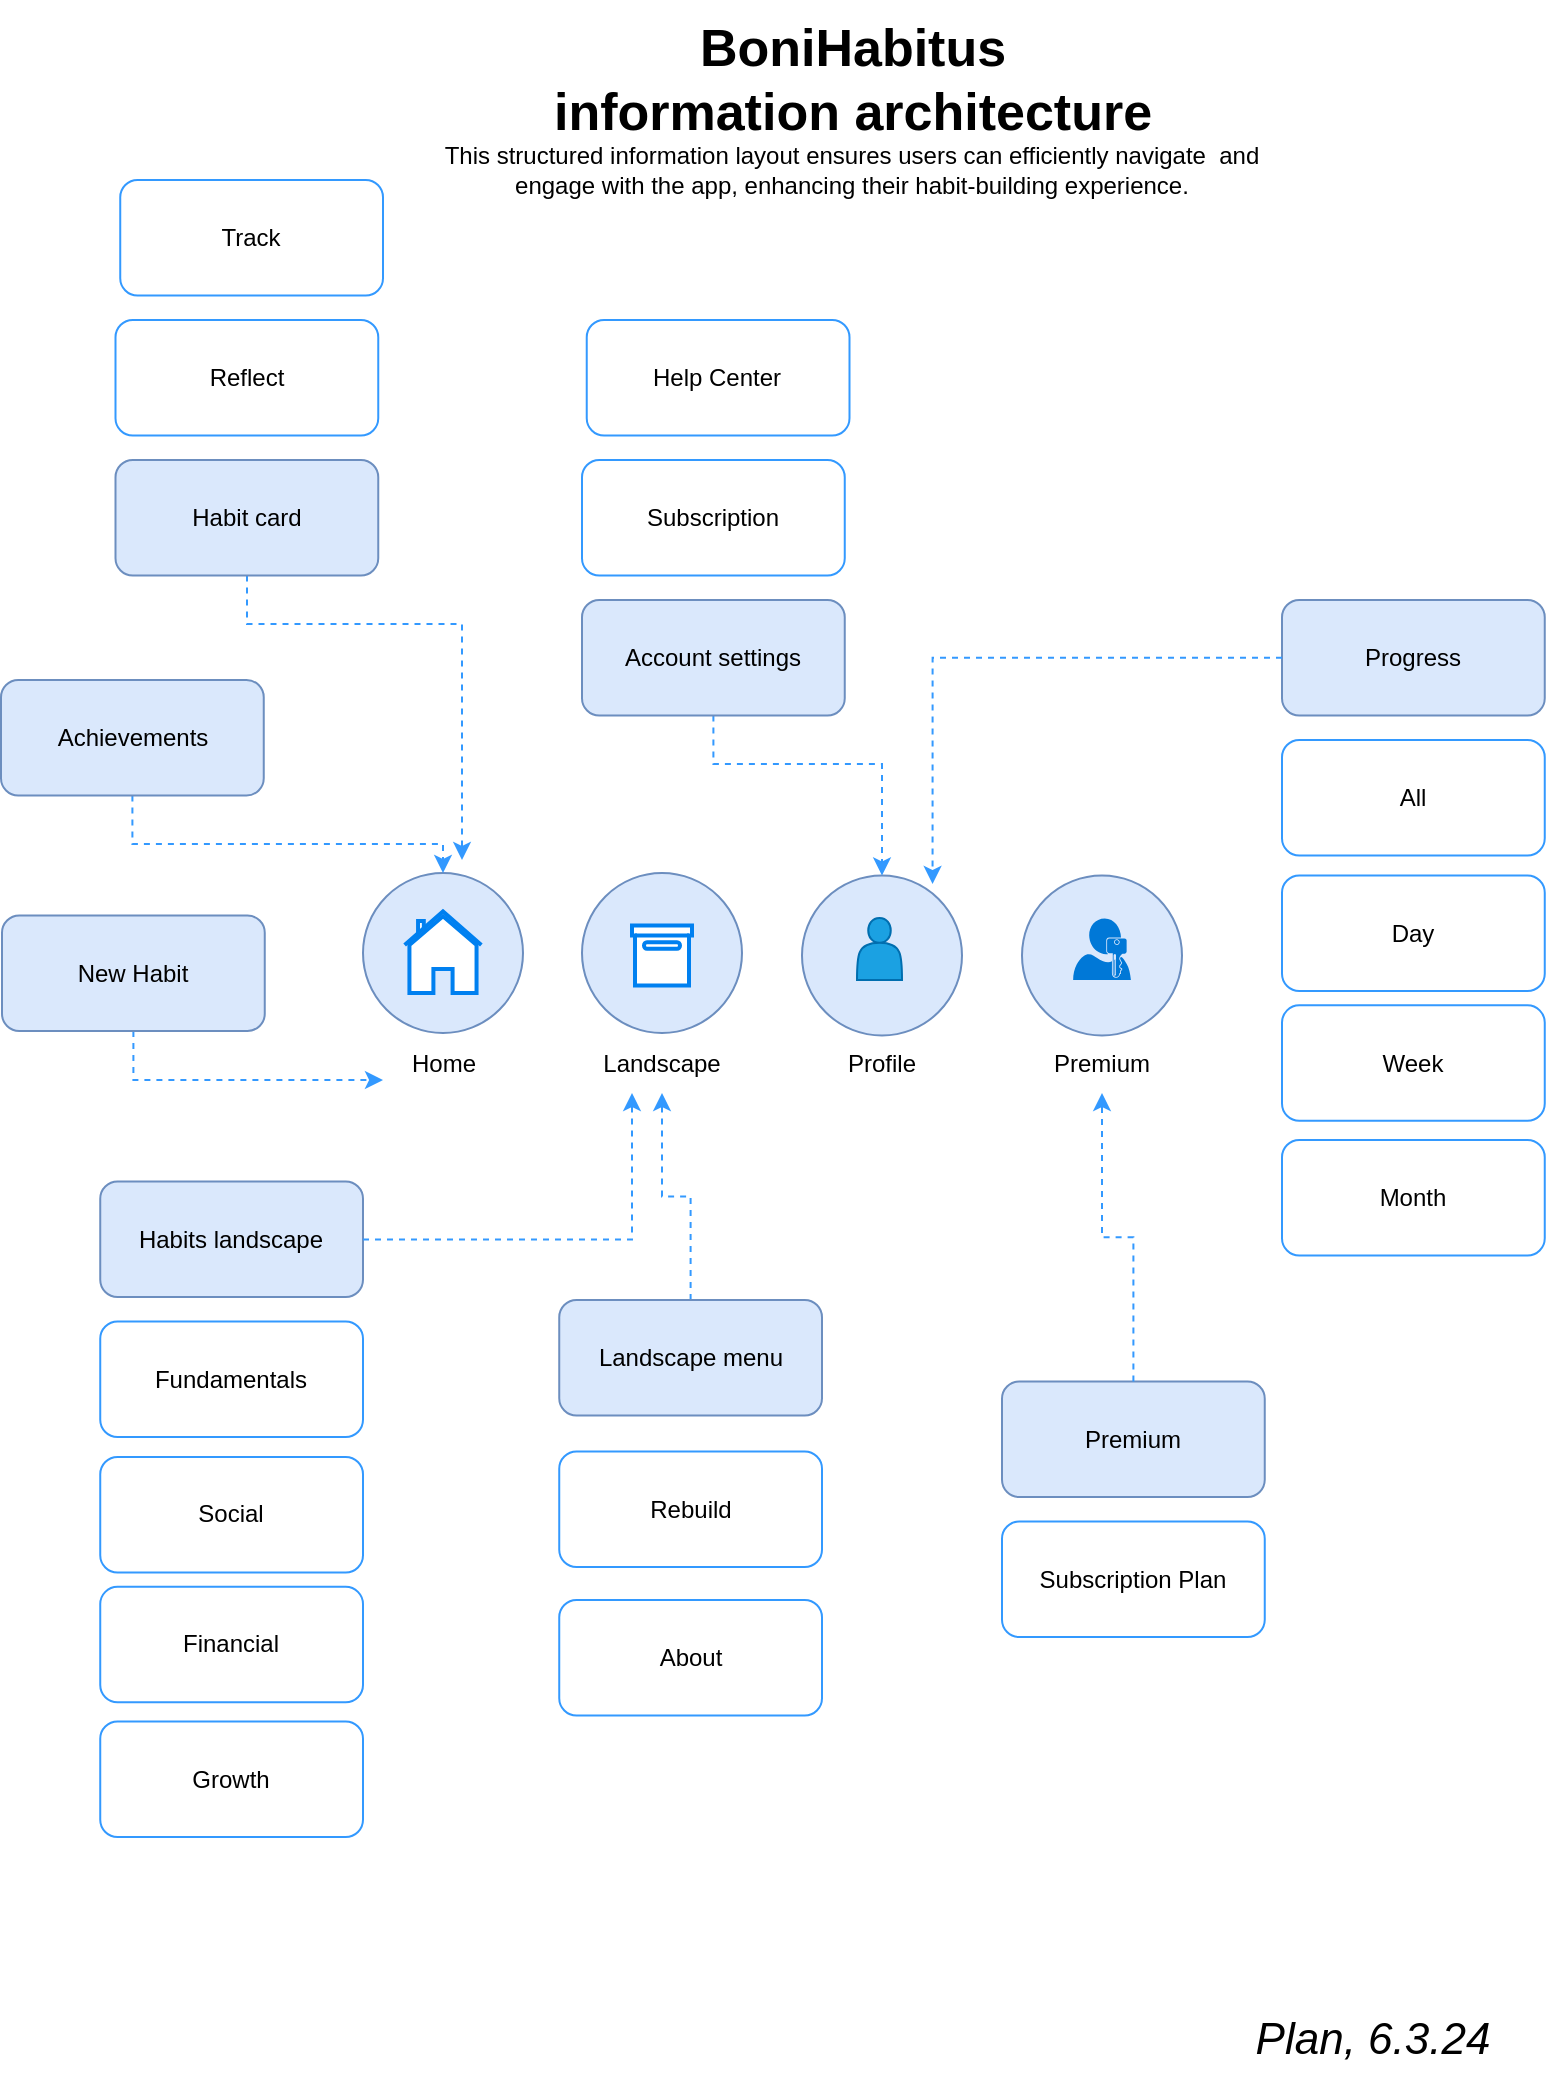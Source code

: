 <mxfile version="24.0.1" type="github">
  <diagram id="C5RBs43oDa-KdzZeNtuy" name="Page-1">
    <mxGraphModel dx="1904" dy="1035" grid="1" gridSize="10" guides="1" tooltips="1" connect="1" arrows="1" fold="1" page="1" pageScale="1" pageWidth="827" pageHeight="1169" math="0" shadow="0">
      <root>
        <mxCell id="WIyWlLk6GJQsqaUBKTNV-0" />
        <mxCell id="WIyWlLk6GJQsqaUBKTNV-1" parent="WIyWlLk6GJQsqaUBKTNV-0" />
        <mxCell id="1TVI4xtX2g-0AGL2v32P-37" value="&lt;font style=&quot;font-size: 26px;&quot;&gt;&lt;b&gt;&amp;nbsp;BoniHabitus&amp;nbsp;&lt;/b&gt;&lt;/font&gt;&lt;div&gt;&lt;font style=&quot;font-size: 26px;&quot;&gt;&lt;b style=&quot;border-color: var(--border-color);&quot;&gt;information&amp;nbsp;&lt;/b&gt;&lt;b&gt;architecture&lt;/b&gt;&lt;/font&gt;&lt;/div&gt;" style="text;html=1;align=center;verticalAlign=middle;resizable=0;points=[];autosize=1;strokeColor=none;fillColor=none;labelBackgroundColor=none;fontColor=#000000;" vertex="1" parent="WIyWlLk6GJQsqaUBKTNV-1">
          <mxGeometry x="285" y="20" width="320" height="80" as="geometry" />
        </mxCell>
        <mxCell id="1TVI4xtX2g-0AGL2v32P-38" value="&lt;font style=&quot;&quot; size=&quot;1&quot;&gt;&lt;i style=&quot;font-size: 22px;&quot;&gt;Plan, 6.3.24&lt;/i&gt;&lt;/font&gt;" style="text;html=1;align=center;verticalAlign=middle;resizable=0;points=[];autosize=1;strokeColor=none;fillColor=none;labelBackgroundColor=none;fontColor=#000000;" vertex="1" parent="WIyWlLk6GJQsqaUBKTNV-1">
          <mxGeometry x="635" y="1020" width="140" height="40" as="geometry" />
        </mxCell>
        <mxCell id="1TVI4xtX2g-0AGL2v32P-43" value="" style="ellipse;whiteSpace=wrap;html=1;aspect=fixed;fillColor=#dae8fc;strokeColor=#6c8ebf;" vertex="1" parent="WIyWlLk6GJQsqaUBKTNV-1">
          <mxGeometry x="200.5" y="456.5" width="80" height="80" as="geometry" />
        </mxCell>
        <mxCell id="1TVI4xtX2g-0AGL2v32P-44" value="Home" style="text;html=1;align=center;verticalAlign=middle;whiteSpace=wrap;rounded=0;" vertex="1" parent="WIyWlLk6GJQsqaUBKTNV-1">
          <mxGeometry x="210.5" y="536.5" width="60" height="30" as="geometry" />
        </mxCell>
        <mxCell id="1TVI4xtX2g-0AGL2v32P-45" value="This structured information layout ensures users can efficiently navigate&amp;nbsp; and engage with the app, enhancing their habit-building experience." style="text;html=1;align=center;verticalAlign=middle;whiteSpace=wrap;rounded=0;" vertex="1" parent="WIyWlLk6GJQsqaUBKTNV-1">
          <mxGeometry x="237" y="90" width="416" height="30" as="geometry" />
        </mxCell>
        <mxCell id="1TVI4xtX2g-0AGL2v32P-46" value="" style="ellipse;whiteSpace=wrap;html=1;aspect=fixed;fillColor=#dae8fc;strokeColor=#6c8ebf;" vertex="1" parent="WIyWlLk6GJQsqaUBKTNV-1">
          <mxGeometry x="310" y="456.5" width="80" height="80" as="geometry" />
        </mxCell>
        <mxCell id="1TVI4xtX2g-0AGL2v32P-48" value="" style="ellipse;whiteSpace=wrap;html=1;aspect=fixed;fillColor=#dae8fc;strokeColor=#6c8ebf;" vertex="1" parent="WIyWlLk6GJQsqaUBKTNV-1">
          <mxGeometry x="420" y="457.75" width="80" height="80" as="geometry" />
        </mxCell>
        <mxCell id="1TVI4xtX2g-0AGL2v32P-47" value="Landscape" style="text;html=1;align=center;verticalAlign=middle;whiteSpace=wrap;rounded=0;dashed=1;" vertex="1" parent="WIyWlLk6GJQsqaUBKTNV-1">
          <mxGeometry x="320" y="536.5" width="60" height="30" as="geometry" />
        </mxCell>
        <mxCell id="1TVI4xtX2g-0AGL2v32P-49" value="Profile" style="text;html=1;align=center;verticalAlign=middle;whiteSpace=wrap;rounded=0;" vertex="1" parent="WIyWlLk6GJQsqaUBKTNV-1">
          <mxGeometry x="430" y="536.5" width="60" height="30" as="geometry" />
        </mxCell>
        <mxCell id="1TVI4xtX2g-0AGL2v32P-16" value="" style="shape=actor;whiteSpace=wrap;html=1;strokeColor=#006EAF;fontColor=#ffffff;fillColor=#1ba1e2;" vertex="1" parent="WIyWlLk6GJQsqaUBKTNV-1">
          <mxGeometry x="447.5" y="479" width="22.5" height="31" as="geometry" />
        </mxCell>
        <mxCell id="1TVI4xtX2g-0AGL2v32P-50" value="" style="ellipse;whiteSpace=wrap;html=1;aspect=fixed;fillColor=#dae8fc;strokeColor=#6c8ebf;" vertex="1" parent="WIyWlLk6GJQsqaUBKTNV-1">
          <mxGeometry x="530" y="457.75" width="80" height="80" as="geometry" />
        </mxCell>
        <mxCell id="1TVI4xtX2g-0AGL2v32P-51" value="Premium" style="text;html=1;align=center;verticalAlign=middle;whiteSpace=wrap;rounded=0;" vertex="1" parent="WIyWlLk6GJQsqaUBKTNV-1">
          <mxGeometry x="540" y="536.5" width="60" height="30" as="geometry" />
        </mxCell>
        <mxCell id="1TVI4xtX2g-0AGL2v32P-54" value="" style="edgeStyle=orthogonalEdgeStyle;rounded=0;orthogonalLoop=1;jettySize=auto;html=1;dashed=1;strokeColor=#3399FF;" edge="1" parent="WIyWlLk6GJQsqaUBKTNV-1" source="1TVI4xtX2g-0AGL2v32P-53" target="1TVI4xtX2g-0AGL2v32P-44">
          <mxGeometry relative="1" as="geometry">
            <Array as="points">
              <mxPoint x="86" y="560" />
            </Array>
          </mxGeometry>
        </mxCell>
        <mxCell id="1TVI4xtX2g-0AGL2v32P-53" value="New Habit" style="rounded=1;whiteSpace=wrap;html=1;strokeColor=#6c8ebf;fillColor=#dae8fc;" vertex="1" parent="WIyWlLk6GJQsqaUBKTNV-1">
          <mxGeometry x="20" y="477.75" width="131.38" height="57.75" as="geometry" />
        </mxCell>
        <mxCell id="1TVI4xtX2g-0AGL2v32P-55" value="" style="edgeStyle=orthogonalEdgeStyle;rounded=0;orthogonalLoop=1;jettySize=auto;html=1;dashed=1;strokeColor=#3399FF;entryX=0.5;entryY=0;entryDx=0;entryDy=0;" edge="1" parent="WIyWlLk6GJQsqaUBKTNV-1" source="1TVI4xtX2g-0AGL2v32P-56" target="1TVI4xtX2g-0AGL2v32P-43">
          <mxGeometry relative="1" as="geometry">
            <mxPoint x="210.5" y="442.25" as="targetPoint" />
            <Array as="points">
              <mxPoint x="85" y="442" />
              <mxPoint x="241" y="442" />
            </Array>
          </mxGeometry>
        </mxCell>
        <mxCell id="1TVI4xtX2g-0AGL2v32P-56" value="Achievements" style="rounded=1;whiteSpace=wrap;html=1;strokeColor=#6c8ebf;fillColor=#dae8fc;" vertex="1" parent="WIyWlLk6GJQsqaUBKTNV-1">
          <mxGeometry x="19.5" y="360" width="131.38" height="57.75" as="geometry" />
        </mxCell>
        <mxCell id="1TVI4xtX2g-0AGL2v32P-57" value="" style="edgeStyle=orthogonalEdgeStyle;rounded=0;orthogonalLoop=1;jettySize=auto;html=1;dashed=1;strokeColor=#3399FF;" edge="1" parent="WIyWlLk6GJQsqaUBKTNV-1" source="1TVI4xtX2g-0AGL2v32P-58">
          <mxGeometry relative="1" as="geometry">
            <mxPoint x="250" y="450" as="targetPoint" />
            <Array as="points">
              <mxPoint x="143" y="332" />
              <mxPoint x="250" y="332" />
            </Array>
          </mxGeometry>
        </mxCell>
        <mxCell id="1TVI4xtX2g-0AGL2v32P-58" value="Habit card" style="rounded=1;whiteSpace=wrap;html=1;strokeColor=#6c8ebf;fillColor=#dae8fc;" vertex="1" parent="WIyWlLk6GJQsqaUBKTNV-1">
          <mxGeometry x="76.75" y="250" width="131.38" height="57.75" as="geometry" />
        </mxCell>
        <mxCell id="1TVI4xtX2g-0AGL2v32P-59" value="Reflect" style="rounded=1;whiteSpace=wrap;html=1;strokeColor=#3399FF;" vertex="1" parent="WIyWlLk6GJQsqaUBKTNV-1">
          <mxGeometry x="76.75" y="180" width="131.38" height="57.75" as="geometry" />
        </mxCell>
        <mxCell id="1TVI4xtX2g-0AGL2v32P-60" value="Track" style="rounded=1;whiteSpace=wrap;html=1;strokeColor=#3399FF;" vertex="1" parent="WIyWlLk6GJQsqaUBKTNV-1">
          <mxGeometry x="79.12" y="110" width="131.38" height="57.75" as="geometry" />
        </mxCell>
        <mxCell id="1TVI4xtX2g-0AGL2v32P-61" value="" style="edgeStyle=orthogonalEdgeStyle;rounded=0;orthogonalLoop=1;jettySize=auto;html=1;dashed=1;strokeColor=#3399FF;entryX=0.5;entryY=0;entryDx=0;entryDy=0;" edge="1" parent="WIyWlLk6GJQsqaUBKTNV-1" source="1TVI4xtX2g-0AGL2v32P-62" target="1TVI4xtX2g-0AGL2v32P-48">
          <mxGeometry relative="1" as="geometry">
            <mxPoint x="483" y="450" as="targetPoint" />
            <Array as="points">
              <mxPoint x="376" y="402" />
              <mxPoint x="460" y="402" />
            </Array>
          </mxGeometry>
        </mxCell>
        <mxCell id="1TVI4xtX2g-0AGL2v32P-62" value="Account settings" style="rounded=1;whiteSpace=wrap;html=1;strokeColor=#6c8ebf;fillColor=#dae8fc;" vertex="1" parent="WIyWlLk6GJQsqaUBKTNV-1">
          <mxGeometry x="310" y="320" width="131.38" height="57.75" as="geometry" />
        </mxCell>
        <mxCell id="1TVI4xtX2g-0AGL2v32P-63" value="Subscription" style="rounded=1;whiteSpace=wrap;html=1;strokeColor=#3399FF;" vertex="1" parent="WIyWlLk6GJQsqaUBKTNV-1">
          <mxGeometry x="310" y="250" width="131.38" height="57.75" as="geometry" />
        </mxCell>
        <mxCell id="1TVI4xtX2g-0AGL2v32P-64" value="Help Center" style="rounded=1;whiteSpace=wrap;html=1;strokeColor=#3399FF;" vertex="1" parent="WIyWlLk6GJQsqaUBKTNV-1">
          <mxGeometry x="312.37" y="180" width="131.38" height="57.75" as="geometry" />
        </mxCell>
        <mxCell id="1TVI4xtX2g-0AGL2v32P-68" value="Progress" style="rounded=1;whiteSpace=wrap;html=1;strokeColor=#6c8ebf;fillColor=#dae8fc;" vertex="1" parent="WIyWlLk6GJQsqaUBKTNV-1">
          <mxGeometry x="660" y="320" width="131.38" height="57.75" as="geometry" />
        </mxCell>
        <mxCell id="1TVI4xtX2g-0AGL2v32P-69" value="All" style="rounded=1;whiteSpace=wrap;html=1;strokeColor=#3399FF;" vertex="1" parent="WIyWlLk6GJQsqaUBKTNV-1">
          <mxGeometry x="660" y="390" width="131.38" height="57.75" as="geometry" />
        </mxCell>
        <mxCell id="1TVI4xtX2g-0AGL2v32P-70" value="Week" style="rounded=1;whiteSpace=wrap;html=1;strokeColor=#3399FF;" vertex="1" parent="WIyWlLk6GJQsqaUBKTNV-1">
          <mxGeometry x="660" y="522.63" width="131.38" height="57.75" as="geometry" />
        </mxCell>
        <mxCell id="1TVI4xtX2g-0AGL2v32P-73" value="" style="html=1;verticalLabelPosition=bottom;align=center;labelBackgroundColor=#ffffff;verticalAlign=top;strokeWidth=2;strokeColor=#0080F0;shadow=0;dashed=0;shape=mxgraph.ios7.icons.box;" vertex="1" parent="WIyWlLk6GJQsqaUBKTNV-1">
          <mxGeometry x="335" y="482.75" width="30" height="30" as="geometry" />
        </mxCell>
        <mxCell id="1TVI4xtX2g-0AGL2v32P-75" value="" style="sketch=0;aspect=fixed;pointerEvents=1;shadow=0;dashed=0;html=1;strokeColor=none;labelPosition=center;verticalLabelPosition=bottom;verticalAlign=top;align=center;shape=mxgraph.mscae.enterprise.user_permissions;fillColor=#0078D7;" vertex="1" parent="WIyWlLk6GJQsqaUBKTNV-1">
          <mxGeometry x="555.55" y="479.25" width="28.9" height="30.75" as="geometry" />
        </mxCell>
        <mxCell id="1TVI4xtX2g-0AGL2v32P-79" value="" style="html=1;verticalLabelPosition=bottom;align=center;labelBackgroundColor=#ffffff;verticalAlign=top;strokeWidth=2;strokeColor=#0080F0;shadow=0;dashed=0;shape=mxgraph.ios7.icons.home;" vertex="1" parent="WIyWlLk6GJQsqaUBKTNV-1">
          <mxGeometry x="221.32" y="475.75" width="38.35" height="40.75" as="geometry" />
        </mxCell>
        <mxCell id="1TVI4xtX2g-0AGL2v32P-81" style="edgeStyle=orthogonalEdgeStyle;rounded=0;orthogonalLoop=1;jettySize=auto;html=1;entryX=0.816;entryY=0.053;entryDx=0;entryDy=0;entryPerimeter=0;dashed=1;strokeColor=#3399FF;" edge="1" parent="WIyWlLk6GJQsqaUBKTNV-1" source="1TVI4xtX2g-0AGL2v32P-68" target="1TVI4xtX2g-0AGL2v32P-48">
          <mxGeometry relative="1" as="geometry" />
        </mxCell>
        <mxCell id="1TVI4xtX2g-0AGL2v32P-82" value="Day" style="rounded=1;whiteSpace=wrap;html=1;strokeColor=#3399FF;" vertex="1" parent="WIyWlLk6GJQsqaUBKTNV-1">
          <mxGeometry x="660" y="457.75" width="131.38" height="57.75" as="geometry" />
        </mxCell>
        <mxCell id="1TVI4xtX2g-0AGL2v32P-83" value="Month" style="rounded=1;whiteSpace=wrap;html=1;strokeColor=#3399FF;" vertex="1" parent="WIyWlLk6GJQsqaUBKTNV-1">
          <mxGeometry x="660" y="590" width="131.38" height="57.75" as="geometry" />
        </mxCell>
        <mxCell id="1TVI4xtX2g-0AGL2v32P-84" value="Premium" style="rounded=1;whiteSpace=wrap;html=1;strokeColor=#6c8ebf;fillColor=#dae8fc;" vertex="1" parent="WIyWlLk6GJQsqaUBKTNV-1">
          <mxGeometry x="520" y="710.75" width="131.38" height="57.75" as="geometry" />
        </mxCell>
        <mxCell id="1TVI4xtX2g-0AGL2v32P-85" value="Subscription Plan" style="rounded=1;whiteSpace=wrap;html=1;strokeColor=#3399FF;" vertex="1" parent="WIyWlLk6GJQsqaUBKTNV-1">
          <mxGeometry x="520" y="780.75" width="131.38" height="57.75" as="geometry" />
        </mxCell>
        <mxCell id="1TVI4xtX2g-0AGL2v32P-86" style="edgeStyle=orthogonalEdgeStyle;rounded=0;orthogonalLoop=1;jettySize=auto;html=1;dashed=1;strokeColor=#3399FF;entryX=0.5;entryY=1;entryDx=0;entryDy=0;" edge="1" parent="WIyWlLk6GJQsqaUBKTNV-1" source="1TVI4xtX2g-0AGL2v32P-84" target="1TVI4xtX2g-0AGL2v32P-51">
          <mxGeometry relative="1" as="geometry">
            <mxPoint x="570" y="580" as="targetPoint" />
          </mxGeometry>
        </mxCell>
        <mxCell id="1TVI4xtX2g-0AGL2v32P-91" value="" style="edgeStyle=orthogonalEdgeStyle;rounded=0;orthogonalLoop=1;jettySize=auto;html=1;strokeColor=#3399FF;dashed=1;" edge="1" parent="WIyWlLk6GJQsqaUBKTNV-1" source="1TVI4xtX2g-0AGL2v32P-88" target="1TVI4xtX2g-0AGL2v32P-47">
          <mxGeometry relative="1" as="geometry" />
        </mxCell>
        <mxCell id="1TVI4xtX2g-0AGL2v32P-88" value="Landscape menu" style="rounded=1;whiteSpace=wrap;html=1;strokeColor=#6c8ebf;fillColor=#dae8fc;" vertex="1" parent="WIyWlLk6GJQsqaUBKTNV-1">
          <mxGeometry x="298.62" y="670" width="131.38" height="57.75" as="geometry" />
        </mxCell>
        <mxCell id="1TVI4xtX2g-0AGL2v32P-89" value="About" style="rounded=1;whiteSpace=wrap;html=1;strokeColor=#3399FF;" vertex="1" parent="WIyWlLk6GJQsqaUBKTNV-1">
          <mxGeometry x="298.62" y="820" width="131.38" height="57.75" as="geometry" />
        </mxCell>
        <mxCell id="1TVI4xtX2g-0AGL2v32P-90" value="Rebuild" style="rounded=1;whiteSpace=wrap;html=1;strokeColor=#3399FF;" vertex="1" parent="WIyWlLk6GJQsqaUBKTNV-1">
          <mxGeometry x="298.62" y="745.75" width="131.38" height="57.75" as="geometry" />
        </mxCell>
        <mxCell id="1TVI4xtX2g-0AGL2v32P-92" value="Habits landscape" style="rounded=1;whiteSpace=wrap;html=1;strokeColor=#6c8ebf;fillColor=#dae8fc;" vertex="1" parent="WIyWlLk6GJQsqaUBKTNV-1">
          <mxGeometry x="69.12" y="610.75" width="131.38" height="57.75" as="geometry" />
        </mxCell>
        <mxCell id="1TVI4xtX2g-0AGL2v32P-93" value="Fundamentals" style="rounded=1;whiteSpace=wrap;html=1;strokeColor=#3399FF;" vertex="1" parent="WIyWlLk6GJQsqaUBKTNV-1">
          <mxGeometry x="69.12" y="680.75" width="131.38" height="57.75" as="geometry" />
        </mxCell>
        <mxCell id="1TVI4xtX2g-0AGL2v32P-94" value="Financial" style="rounded=1;whiteSpace=wrap;html=1;strokeColor=#3399FF;" vertex="1" parent="WIyWlLk6GJQsqaUBKTNV-1">
          <mxGeometry x="69.12" y="813.38" width="131.38" height="57.75" as="geometry" />
        </mxCell>
        <mxCell id="1TVI4xtX2g-0AGL2v32P-95" style="edgeStyle=orthogonalEdgeStyle;rounded=0;orthogonalLoop=1;jettySize=auto;html=1;entryX=0.25;entryY=1;entryDx=0;entryDy=0;dashed=1;strokeColor=#3399FF;" edge="1" parent="WIyWlLk6GJQsqaUBKTNV-1" source="1TVI4xtX2g-0AGL2v32P-92" target="1TVI4xtX2g-0AGL2v32P-47">
          <mxGeometry relative="1" as="geometry">
            <mxPoint x="-105.88" y="752.75" as="targetPoint" />
          </mxGeometry>
        </mxCell>
        <mxCell id="1TVI4xtX2g-0AGL2v32P-96" value="Social" style="rounded=1;whiteSpace=wrap;html=1;strokeColor=#3399FF;" vertex="1" parent="WIyWlLk6GJQsqaUBKTNV-1">
          <mxGeometry x="69.12" y="748.5" width="131.38" height="57.75" as="geometry" />
        </mxCell>
        <mxCell id="1TVI4xtX2g-0AGL2v32P-97" value="Growth" style="rounded=1;whiteSpace=wrap;html=1;strokeColor=#3399FF;" vertex="1" parent="WIyWlLk6GJQsqaUBKTNV-1">
          <mxGeometry x="69.12" y="880.75" width="131.38" height="57.75" as="geometry" />
        </mxCell>
      </root>
    </mxGraphModel>
  </diagram>
</mxfile>
